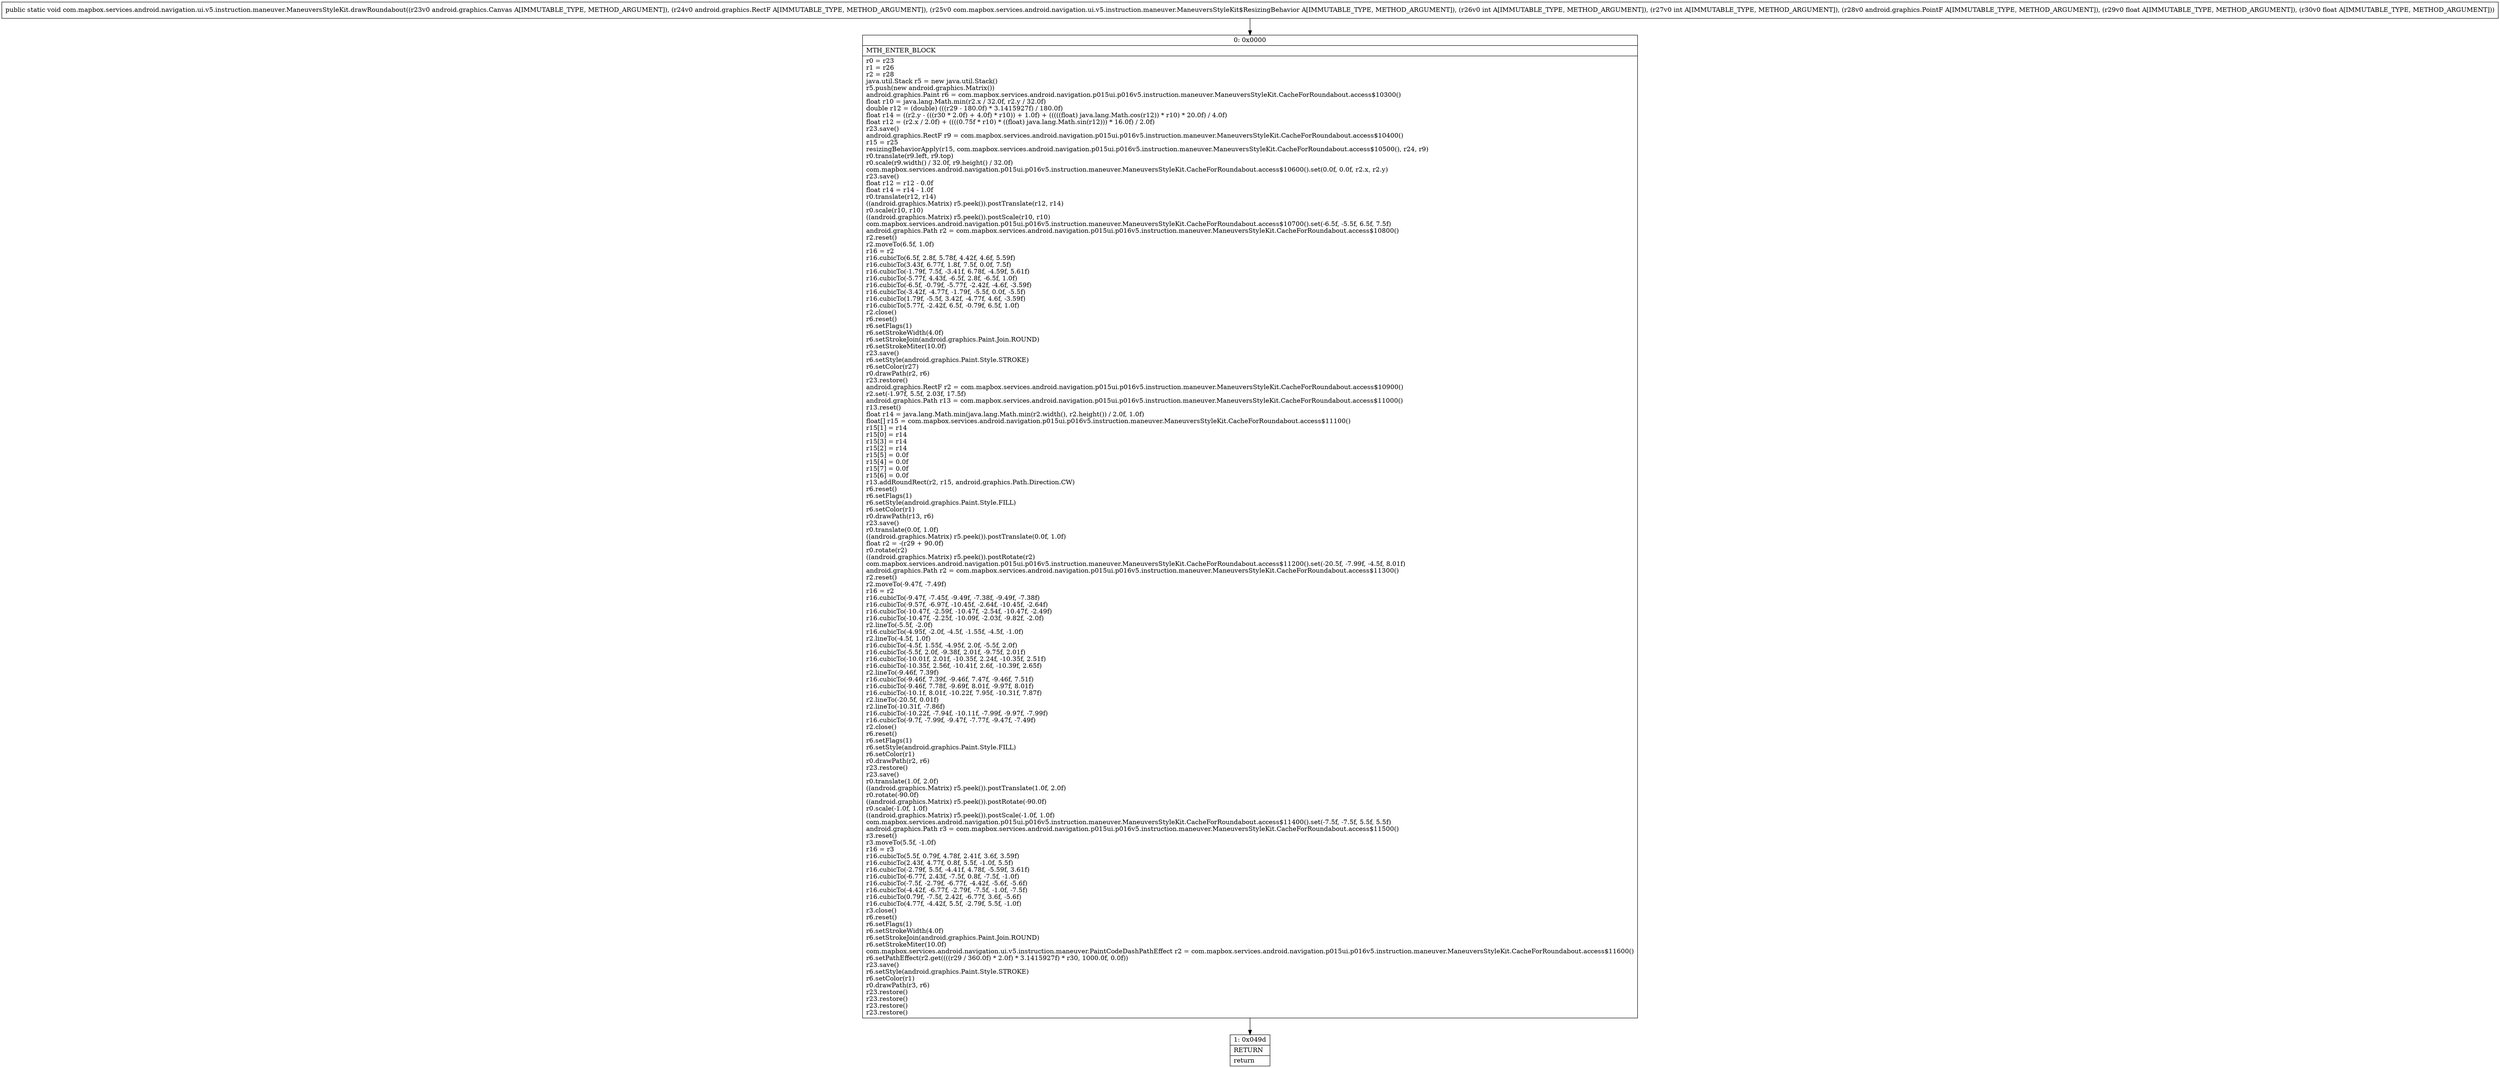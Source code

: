 digraph "CFG forcom.mapbox.services.android.navigation.ui.v5.instruction.maneuver.ManeuversStyleKit.drawRoundabout(Landroid\/graphics\/Canvas;Landroid\/graphics\/RectF;Lcom\/mapbox\/services\/android\/navigation\/ui\/v5\/instruction\/maneuver\/ManeuversStyleKit$ResizingBehavior;IILandroid\/graphics\/PointF;FF)V" {
Node_0 [shape=record,label="{0\:\ 0x0000|MTH_ENTER_BLOCK\l|r0 = r23\lr1 = r26\lr2 = r28\ljava.util.Stack r5 = new java.util.Stack()\lr5.push(new android.graphics.Matrix())\landroid.graphics.Paint r6 = com.mapbox.services.android.navigation.p015ui.p016v5.instruction.maneuver.ManeuversStyleKit.CacheForRoundabout.access$10300()\lfloat r10 = java.lang.Math.min(r2.x \/ 32.0f, r2.y \/ 32.0f)\ldouble r12 = (double) (((r29 \- 180.0f) * 3.1415927f) \/ 180.0f)\lfloat r14 = ((r2.y \- (((r30 * 2.0f) + 4.0f) * r10)) + 1.0f) + (((((float) java.lang.Math.cos(r12)) * r10) * 20.0f) \/ 4.0f)\lfloat r12 = (r2.x \/ 2.0f) + ((((0.75f * r10) * ((float) java.lang.Math.sin(r12))) * 16.0f) \/ 2.0f)\lr23.save()\landroid.graphics.RectF r9 = com.mapbox.services.android.navigation.p015ui.p016v5.instruction.maneuver.ManeuversStyleKit.CacheForRoundabout.access$10400()\lr15 = r25\lresizingBehaviorApply(r15, com.mapbox.services.android.navigation.p015ui.p016v5.instruction.maneuver.ManeuversStyleKit.CacheForRoundabout.access$10500(), r24, r9)\lr0.translate(r9.left, r9.top)\lr0.scale(r9.width() \/ 32.0f, r9.height() \/ 32.0f)\lcom.mapbox.services.android.navigation.p015ui.p016v5.instruction.maneuver.ManeuversStyleKit.CacheForRoundabout.access$10600().set(0.0f, 0.0f, r2.x, r2.y)\lr23.save()\lfloat r12 = r12 \- 0.0f\lfloat r14 = r14 \- 1.0f\lr0.translate(r12, r14)\l((android.graphics.Matrix) r5.peek()).postTranslate(r12, r14)\lr0.scale(r10, r10)\l((android.graphics.Matrix) r5.peek()).postScale(r10, r10)\lcom.mapbox.services.android.navigation.p015ui.p016v5.instruction.maneuver.ManeuversStyleKit.CacheForRoundabout.access$10700().set(\-6.5f, \-5.5f, 6.5f, 7.5f)\landroid.graphics.Path r2 = com.mapbox.services.android.navigation.p015ui.p016v5.instruction.maneuver.ManeuversStyleKit.CacheForRoundabout.access$10800()\lr2.reset()\lr2.moveTo(6.5f, 1.0f)\lr16 = r2\lr16.cubicTo(6.5f, 2.8f, 5.78f, 4.42f, 4.6f, 5.59f)\lr16.cubicTo(3.43f, 6.77f, 1.8f, 7.5f, 0.0f, 7.5f)\lr16.cubicTo(\-1.79f, 7.5f, \-3.41f, 6.78f, \-4.59f, 5.61f)\lr16.cubicTo(\-5.77f, 4.43f, \-6.5f, 2.8f, \-6.5f, 1.0f)\lr16.cubicTo(\-6.5f, \-0.79f, \-5.77f, \-2.42f, \-4.6f, \-3.59f)\lr16.cubicTo(\-3.42f, \-4.77f, \-1.79f, \-5.5f, 0.0f, \-5.5f)\lr16.cubicTo(1.79f, \-5.5f, 3.42f, \-4.77f, 4.6f, \-3.59f)\lr16.cubicTo(5.77f, \-2.42f, 6.5f, \-0.79f, 6.5f, 1.0f)\lr2.close()\lr6.reset()\lr6.setFlags(1)\lr6.setStrokeWidth(4.0f)\lr6.setStrokeJoin(android.graphics.Paint.Join.ROUND)\lr6.setStrokeMiter(10.0f)\lr23.save()\lr6.setStyle(android.graphics.Paint.Style.STROKE)\lr6.setColor(r27)\lr0.drawPath(r2, r6)\lr23.restore()\landroid.graphics.RectF r2 = com.mapbox.services.android.navigation.p015ui.p016v5.instruction.maneuver.ManeuversStyleKit.CacheForRoundabout.access$10900()\lr2.set(\-1.97f, 5.5f, 2.03f, 17.5f)\landroid.graphics.Path r13 = com.mapbox.services.android.navigation.p015ui.p016v5.instruction.maneuver.ManeuversStyleKit.CacheForRoundabout.access$11000()\lr13.reset()\lfloat r14 = java.lang.Math.min(java.lang.Math.min(r2.width(), r2.height()) \/ 2.0f, 1.0f)\lfloat[] r15 = com.mapbox.services.android.navigation.p015ui.p016v5.instruction.maneuver.ManeuversStyleKit.CacheForRoundabout.access$11100()\lr15[1] = r14\lr15[0] = r14\lr15[3] = r14\lr15[2] = r14\lr15[5] = 0.0f\lr15[4] = 0.0f\lr15[7] = 0.0f\lr15[6] = 0.0f\lr13.addRoundRect(r2, r15, android.graphics.Path.Direction.CW)\lr6.reset()\lr6.setFlags(1)\lr6.setStyle(android.graphics.Paint.Style.FILL)\lr6.setColor(r1)\lr0.drawPath(r13, r6)\lr23.save()\lr0.translate(0.0f, 1.0f)\l((android.graphics.Matrix) r5.peek()).postTranslate(0.0f, 1.0f)\lfloat r2 = \-(r29 + 90.0f)\lr0.rotate(r2)\l((android.graphics.Matrix) r5.peek()).postRotate(r2)\lcom.mapbox.services.android.navigation.p015ui.p016v5.instruction.maneuver.ManeuversStyleKit.CacheForRoundabout.access$11200().set(\-20.5f, \-7.99f, \-4.5f, 8.01f)\landroid.graphics.Path r2 = com.mapbox.services.android.navigation.p015ui.p016v5.instruction.maneuver.ManeuversStyleKit.CacheForRoundabout.access$11300()\lr2.reset()\lr2.moveTo(\-9.47f, \-7.49f)\lr16 = r2\lr16.cubicTo(\-9.47f, \-7.45f, \-9.49f, \-7.38f, \-9.49f, \-7.38f)\lr16.cubicTo(\-9.57f, \-6.97f, \-10.45f, \-2.64f, \-10.45f, \-2.64f)\lr16.cubicTo(\-10.47f, \-2.59f, \-10.47f, \-2.54f, \-10.47f, \-2.49f)\lr16.cubicTo(\-10.47f, \-2.25f, \-10.09f, \-2.03f, \-9.82f, \-2.0f)\lr2.lineTo(\-5.5f, \-2.0f)\lr16.cubicTo(\-4.95f, \-2.0f, \-4.5f, \-1.55f, \-4.5f, \-1.0f)\lr2.lineTo(\-4.5f, 1.0f)\lr16.cubicTo(\-4.5f, 1.55f, \-4.95f, 2.0f, \-5.5f, 2.0f)\lr16.cubicTo(\-5.5f, 2.0f, \-9.38f, 2.01f, \-9.75f, 2.01f)\lr16.cubicTo(\-10.01f, 2.01f, \-10.35f, 2.24f, \-10.35f, 2.51f)\lr16.cubicTo(\-10.35f, 2.56f, \-10.41f, 2.6f, \-10.39f, 2.65f)\lr2.lineTo(\-9.46f, 7.39f)\lr16.cubicTo(\-9.46f, 7.39f, \-9.46f, 7.47f, \-9.46f, 7.51f)\lr16.cubicTo(\-9.46f, 7.78f, \-9.69f, 8.01f, \-9.97f, 8.01f)\lr16.cubicTo(\-10.1f, 8.01f, \-10.22f, 7.95f, \-10.31f, 7.87f)\lr2.lineTo(\-20.5f, 0.01f)\lr2.lineTo(\-10.31f, \-7.86f)\lr16.cubicTo(\-10.22f, \-7.94f, \-10.11f, \-7.99f, \-9.97f, \-7.99f)\lr16.cubicTo(\-9.7f, \-7.99f, \-9.47f, \-7.77f, \-9.47f, \-7.49f)\lr2.close()\lr6.reset()\lr6.setFlags(1)\lr6.setStyle(android.graphics.Paint.Style.FILL)\lr6.setColor(r1)\lr0.drawPath(r2, r6)\lr23.restore()\lr23.save()\lr0.translate(1.0f, 2.0f)\l((android.graphics.Matrix) r5.peek()).postTranslate(1.0f, 2.0f)\lr0.rotate(\-90.0f)\l((android.graphics.Matrix) r5.peek()).postRotate(\-90.0f)\lr0.scale(\-1.0f, 1.0f)\l((android.graphics.Matrix) r5.peek()).postScale(\-1.0f, 1.0f)\lcom.mapbox.services.android.navigation.p015ui.p016v5.instruction.maneuver.ManeuversStyleKit.CacheForRoundabout.access$11400().set(\-7.5f, \-7.5f, 5.5f, 5.5f)\landroid.graphics.Path r3 = com.mapbox.services.android.navigation.p015ui.p016v5.instruction.maneuver.ManeuversStyleKit.CacheForRoundabout.access$11500()\lr3.reset()\lr3.moveTo(5.5f, \-1.0f)\lr16 = r3\lr16.cubicTo(5.5f, 0.79f, 4.78f, 2.41f, 3.6f, 3.59f)\lr16.cubicTo(2.43f, 4.77f, 0.8f, 5.5f, \-1.0f, 5.5f)\lr16.cubicTo(\-2.79f, 5.5f, \-4.41f, 4.78f, \-5.59f, 3.61f)\lr16.cubicTo(\-6.77f, 2.43f, \-7.5f, 0.8f, \-7.5f, \-1.0f)\lr16.cubicTo(\-7.5f, \-2.79f, \-6.77f, \-4.42f, \-5.6f, \-5.6f)\lr16.cubicTo(\-4.42f, \-6.77f, \-2.79f, \-7.5f, \-1.0f, \-7.5f)\lr16.cubicTo(0.79f, \-7.5f, 2.42f, \-6.77f, 3.6f, \-5.6f)\lr16.cubicTo(4.77f, \-4.42f, 5.5f, \-2.79f, 5.5f, \-1.0f)\lr3.close()\lr6.reset()\lr6.setFlags(1)\lr6.setStrokeWidth(4.0f)\lr6.setStrokeJoin(android.graphics.Paint.Join.ROUND)\lr6.setStrokeMiter(10.0f)\lcom.mapbox.services.android.navigation.ui.v5.instruction.maneuver.PaintCodeDashPathEffect r2 = com.mapbox.services.android.navigation.p015ui.p016v5.instruction.maneuver.ManeuversStyleKit.CacheForRoundabout.access$11600()\lr6.setPathEffect(r2.get((((r29 \/ 360.0f) * 2.0f) * 3.1415927f) * r30, 1000.0f, 0.0f))\lr23.save()\lr6.setStyle(android.graphics.Paint.Style.STROKE)\lr6.setColor(r1)\lr0.drawPath(r3, r6)\lr23.restore()\lr23.restore()\lr23.restore()\lr23.restore()\l}"];
Node_1 [shape=record,label="{1\:\ 0x049d|RETURN\l|return\l}"];
MethodNode[shape=record,label="{public static void com.mapbox.services.android.navigation.ui.v5.instruction.maneuver.ManeuversStyleKit.drawRoundabout((r23v0 android.graphics.Canvas A[IMMUTABLE_TYPE, METHOD_ARGUMENT]), (r24v0 android.graphics.RectF A[IMMUTABLE_TYPE, METHOD_ARGUMENT]), (r25v0 com.mapbox.services.android.navigation.ui.v5.instruction.maneuver.ManeuversStyleKit$ResizingBehavior A[IMMUTABLE_TYPE, METHOD_ARGUMENT]), (r26v0 int A[IMMUTABLE_TYPE, METHOD_ARGUMENT]), (r27v0 int A[IMMUTABLE_TYPE, METHOD_ARGUMENT]), (r28v0 android.graphics.PointF A[IMMUTABLE_TYPE, METHOD_ARGUMENT]), (r29v0 float A[IMMUTABLE_TYPE, METHOD_ARGUMENT]), (r30v0 float A[IMMUTABLE_TYPE, METHOD_ARGUMENT])) }"];
MethodNode -> Node_0;
Node_0 -> Node_1;
}


